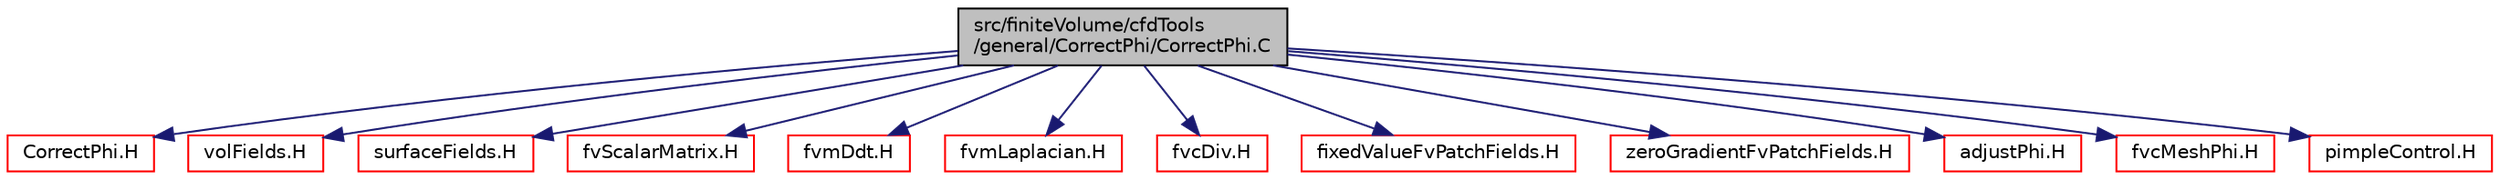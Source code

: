 digraph "src/finiteVolume/cfdTools/general/CorrectPhi/CorrectPhi.C"
{
  bgcolor="transparent";
  edge [fontname="Helvetica",fontsize="10",labelfontname="Helvetica",labelfontsize="10"];
  node [fontname="Helvetica",fontsize="10",shape=record];
  Node1 [label="src/finiteVolume/cfdTools\l/general/CorrectPhi/CorrectPhi.C",height=0.2,width=0.4,color="black", fillcolor="grey75", style="filled", fontcolor="black"];
  Node1 -> Node2 [color="midnightblue",fontsize="10",style="solid",fontname="Helvetica"];
  Node2 [label="CorrectPhi.H",height=0.2,width=0.4,color="red",URL="$a05192.html"];
  Node1 -> Node3 [color="midnightblue",fontsize="10",style="solid",fontname="Helvetica"];
  Node3 [label="volFields.H",height=0.2,width=0.4,color="red",URL="$a05770.html"];
  Node1 -> Node4 [color="midnightblue",fontsize="10",style="solid",fontname="Helvetica"];
  Node4 [label="surfaceFields.H",height=0.2,width=0.4,color="red",URL="$a05765.html",tooltip="Foam::surfaceFields. "];
  Node1 -> Node5 [color="midnightblue",fontsize="10",style="solid",fontname="Helvetica"];
  Node5 [label="fvScalarMatrix.H",height=0.2,width=0.4,color="red",URL="$a05953.html",tooltip="A scalar instance of fvMatrix. "];
  Node1 -> Node6 [color="midnightblue",fontsize="10",style="solid",fontname="Helvetica"];
  Node6 [label="fvmDdt.H",height=0.2,width=0.4,color="red",URL="$a05878.html",tooltip="Calulate the matrix for the first temporal derivative. "];
  Node1 -> Node7 [color="midnightblue",fontsize="10",style="solid",fontname="Helvetica"];
  Node7 [label="fvmLaplacian.H",height=0.2,width=0.4,color="red",URL="$a05882.html",tooltip="Calculate the matrix for the laplacian of the field. "];
  Node1 -> Node8 [color="midnightblue",fontsize="10",style="solid",fontname="Helvetica"];
  Node8 [label="fvcDiv.H",height=0.2,width=0.4,color="red",URL="$a05844.html",tooltip="Calculate the divergence of the given field. "];
  Node1 -> Node9 [color="midnightblue",fontsize="10",style="solid",fontname="Helvetica"];
  Node9 [label="fixedValueFvPatchFields.H",height=0.2,width=0.4,color="red",URL="$a05338.html"];
  Node1 -> Node10 [color="midnightblue",fontsize="10",style="solid",fontname="Helvetica"];
  Node10 [label="zeroGradientFvPatchFields.H",height=0.2,width=0.4,color="red",URL="$a05359.html"];
  Node1 -> Node11 [color="midnightblue",fontsize="10",style="solid",fontname="Helvetica"];
  Node11 [label="adjustPhi.H",height=0.2,width=0.4,color="red",URL="$a05184.html",tooltip="For cases which do no have a pressure boundary adjust the balance of fluxes to obey continuity..."];
  Node1 -> Node12 [color="midnightblue",fontsize="10",style="solid",fontname="Helvetica"];
  Node12 [label="fvcMeshPhi.H",height=0.2,width=0.4,color="red",URL="$a05855.html",tooltip="Calculate the mesh motion flux and convert fluxes from absolute to relative and back. "];
  Node1 -> Node13 [color="midnightblue",fontsize="10",style="solid",fontname="Helvetica"];
  Node13 [label="pimpleControl.H",height=0.2,width=0.4,color="red",URL="$a05268.html"];
}
